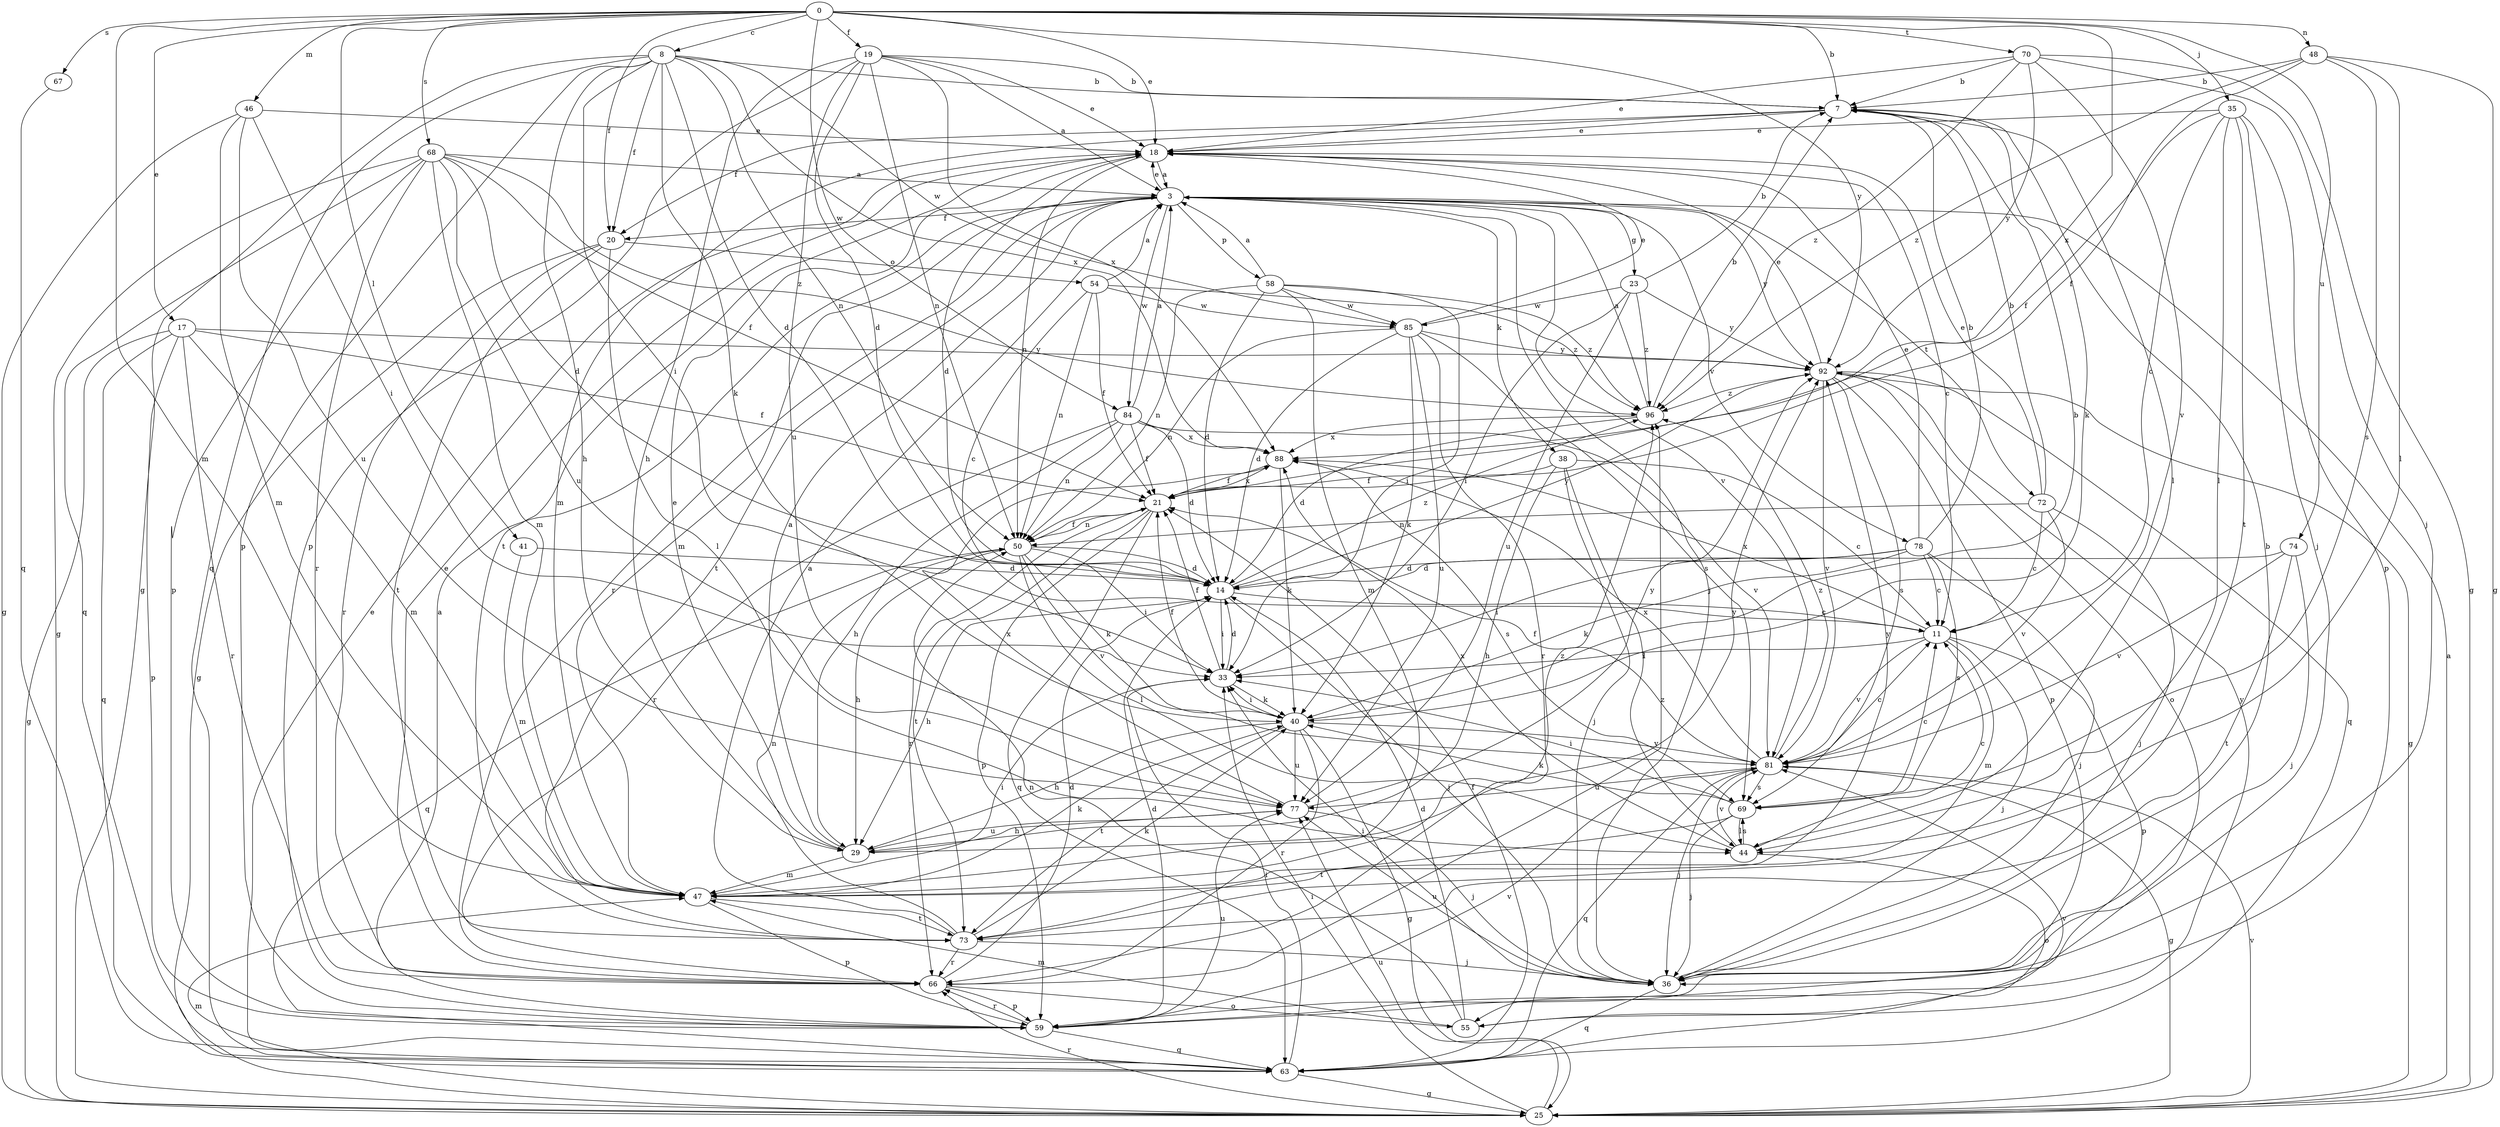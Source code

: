 strict digraph  {
0;
3;
7;
8;
11;
14;
17;
18;
19;
20;
21;
23;
25;
29;
33;
35;
36;
38;
40;
41;
44;
46;
47;
48;
50;
54;
55;
58;
59;
63;
66;
67;
68;
69;
70;
72;
73;
74;
77;
78;
81;
84;
85;
88;
92;
96;
0 -> 7  [label=b];
0 -> 8  [label=c];
0 -> 17  [label=e];
0 -> 18  [label=e];
0 -> 19  [label=f];
0 -> 20  [label=f];
0 -> 35  [label=j];
0 -> 41  [label=l];
0 -> 46  [label=m];
0 -> 47  [label=m];
0 -> 48  [label=n];
0 -> 67  [label=s];
0 -> 68  [label=s];
0 -> 70  [label=t];
0 -> 74  [label=u];
0 -> 84  [label=w];
0 -> 88  [label=x];
0 -> 92  [label=y];
3 -> 18  [label=e];
3 -> 20  [label=f];
3 -> 23  [label=g];
3 -> 36  [label=j];
3 -> 38  [label=k];
3 -> 47  [label=m];
3 -> 58  [label=p];
3 -> 66  [label=r];
3 -> 72  [label=t];
3 -> 73  [label=t];
3 -> 78  [label=v];
3 -> 81  [label=v];
3 -> 84  [label=w];
3 -> 92  [label=y];
7 -> 18  [label=e];
7 -> 20  [label=f];
7 -> 40  [label=k];
7 -> 44  [label=l];
7 -> 47  [label=m];
8 -> 7  [label=b];
8 -> 14  [label=d];
8 -> 20  [label=f];
8 -> 25  [label=g];
8 -> 29  [label=h];
8 -> 33  [label=i];
8 -> 40  [label=k];
8 -> 50  [label=n];
8 -> 59  [label=p];
8 -> 63  [label=q];
8 -> 85  [label=w];
8 -> 88  [label=x];
11 -> 33  [label=i];
11 -> 36  [label=j];
11 -> 47  [label=m];
11 -> 59  [label=p];
11 -> 81  [label=v];
11 -> 88  [label=x];
14 -> 11  [label=c];
14 -> 29  [label=h];
14 -> 33  [label=i];
14 -> 36  [label=j];
14 -> 92  [label=y];
14 -> 96  [label=z];
17 -> 21  [label=f];
17 -> 25  [label=g];
17 -> 47  [label=m];
17 -> 59  [label=p];
17 -> 63  [label=q];
17 -> 66  [label=r];
17 -> 92  [label=y];
18 -> 3  [label=a];
18 -> 11  [label=c];
18 -> 14  [label=d];
18 -> 50  [label=n];
18 -> 73  [label=t];
19 -> 3  [label=a];
19 -> 7  [label=b];
19 -> 14  [label=d];
19 -> 18  [label=e];
19 -> 29  [label=h];
19 -> 50  [label=n];
19 -> 59  [label=p];
19 -> 77  [label=u];
19 -> 88  [label=x];
20 -> 25  [label=g];
20 -> 44  [label=l];
20 -> 54  [label=o];
20 -> 66  [label=r];
20 -> 73  [label=t];
21 -> 50  [label=n];
21 -> 59  [label=p];
21 -> 63  [label=q];
21 -> 66  [label=r];
21 -> 73  [label=t];
21 -> 88  [label=x];
23 -> 7  [label=b];
23 -> 33  [label=i];
23 -> 77  [label=u];
23 -> 85  [label=w];
23 -> 92  [label=y];
23 -> 96  [label=z];
25 -> 3  [label=a];
25 -> 33  [label=i];
25 -> 47  [label=m];
25 -> 66  [label=r];
25 -> 77  [label=u];
25 -> 81  [label=v];
29 -> 3  [label=a];
29 -> 18  [label=e];
29 -> 47  [label=m];
29 -> 77  [label=u];
29 -> 92  [label=y];
33 -> 14  [label=d];
33 -> 21  [label=f];
33 -> 40  [label=k];
35 -> 11  [label=c];
35 -> 18  [label=e];
35 -> 21  [label=f];
35 -> 36  [label=j];
35 -> 44  [label=l];
35 -> 59  [label=p];
35 -> 73  [label=t];
36 -> 7  [label=b];
36 -> 33  [label=i];
36 -> 63  [label=q];
36 -> 77  [label=u];
38 -> 11  [label=c];
38 -> 21  [label=f];
38 -> 29  [label=h];
38 -> 36  [label=j];
38 -> 44  [label=l];
40 -> 7  [label=b];
40 -> 21  [label=f];
40 -> 25  [label=g];
40 -> 29  [label=h];
40 -> 33  [label=i];
40 -> 66  [label=r];
40 -> 73  [label=t];
40 -> 77  [label=u];
40 -> 81  [label=v];
41 -> 14  [label=d];
41 -> 47  [label=m];
44 -> 11  [label=c];
44 -> 55  [label=o];
44 -> 69  [label=s];
44 -> 81  [label=v];
44 -> 88  [label=x];
46 -> 18  [label=e];
46 -> 25  [label=g];
46 -> 33  [label=i];
46 -> 47  [label=m];
46 -> 77  [label=u];
47 -> 33  [label=i];
47 -> 40  [label=k];
47 -> 59  [label=p];
47 -> 73  [label=t];
47 -> 92  [label=y];
47 -> 96  [label=z];
48 -> 7  [label=b];
48 -> 21  [label=f];
48 -> 25  [label=g];
48 -> 44  [label=l];
48 -> 69  [label=s];
48 -> 96  [label=z];
50 -> 14  [label=d];
50 -> 21  [label=f];
50 -> 29  [label=h];
50 -> 33  [label=i];
50 -> 40  [label=k];
50 -> 44  [label=l];
50 -> 63  [label=q];
50 -> 81  [label=v];
54 -> 3  [label=a];
54 -> 11  [label=c];
54 -> 21  [label=f];
54 -> 50  [label=n];
54 -> 85  [label=w];
54 -> 96  [label=z];
55 -> 14  [label=d];
55 -> 47  [label=m];
55 -> 50  [label=n];
55 -> 92  [label=y];
58 -> 3  [label=a];
58 -> 14  [label=d];
58 -> 33  [label=i];
58 -> 47  [label=m];
58 -> 50  [label=n];
58 -> 85  [label=w];
58 -> 96  [label=z];
59 -> 3  [label=a];
59 -> 14  [label=d];
59 -> 63  [label=q];
59 -> 66  [label=r];
59 -> 77  [label=u];
59 -> 81  [label=v];
63 -> 18  [label=e];
63 -> 21  [label=f];
63 -> 25  [label=g];
63 -> 33  [label=i];
63 -> 81  [label=v];
66 -> 14  [label=d];
66 -> 18  [label=e];
66 -> 55  [label=o];
66 -> 59  [label=p];
66 -> 96  [label=z];
67 -> 63  [label=q];
68 -> 3  [label=a];
68 -> 14  [label=d];
68 -> 21  [label=f];
68 -> 25  [label=g];
68 -> 47  [label=m];
68 -> 59  [label=p];
68 -> 63  [label=q];
68 -> 66  [label=r];
68 -> 77  [label=u];
68 -> 96  [label=z];
69 -> 11  [label=c];
69 -> 33  [label=i];
69 -> 36  [label=j];
69 -> 40  [label=k];
69 -> 44  [label=l];
69 -> 73  [label=t];
70 -> 7  [label=b];
70 -> 18  [label=e];
70 -> 25  [label=g];
70 -> 36  [label=j];
70 -> 81  [label=v];
70 -> 92  [label=y];
70 -> 96  [label=z];
72 -> 7  [label=b];
72 -> 11  [label=c];
72 -> 18  [label=e];
72 -> 36  [label=j];
72 -> 50  [label=n];
72 -> 81  [label=v];
73 -> 3  [label=a];
73 -> 36  [label=j];
73 -> 40  [label=k];
73 -> 50  [label=n];
73 -> 66  [label=r];
74 -> 14  [label=d];
74 -> 36  [label=j];
74 -> 73  [label=t];
74 -> 81  [label=v];
77 -> 29  [label=h];
77 -> 36  [label=j];
77 -> 88  [label=x];
77 -> 92  [label=y];
78 -> 7  [label=b];
78 -> 11  [label=c];
78 -> 14  [label=d];
78 -> 18  [label=e];
78 -> 33  [label=i];
78 -> 36  [label=j];
78 -> 40  [label=k];
78 -> 69  [label=s];
81 -> 11  [label=c];
81 -> 21  [label=f];
81 -> 25  [label=g];
81 -> 36  [label=j];
81 -> 63  [label=q];
81 -> 69  [label=s];
81 -> 77  [label=u];
81 -> 88  [label=x];
81 -> 96  [label=z];
84 -> 3  [label=a];
84 -> 14  [label=d];
84 -> 21  [label=f];
84 -> 29  [label=h];
84 -> 50  [label=n];
84 -> 66  [label=r];
84 -> 81  [label=v];
84 -> 88  [label=x];
85 -> 14  [label=d];
85 -> 18  [label=e];
85 -> 40  [label=k];
85 -> 50  [label=n];
85 -> 66  [label=r];
85 -> 69  [label=s];
85 -> 77  [label=u];
85 -> 92  [label=y];
88 -> 21  [label=f];
88 -> 40  [label=k];
88 -> 69  [label=s];
92 -> 18  [label=e];
92 -> 25  [label=g];
92 -> 55  [label=o];
92 -> 59  [label=p];
92 -> 63  [label=q];
92 -> 69  [label=s];
92 -> 81  [label=v];
92 -> 96  [label=z];
96 -> 3  [label=a];
96 -> 7  [label=b];
96 -> 14  [label=d];
96 -> 88  [label=x];
}
